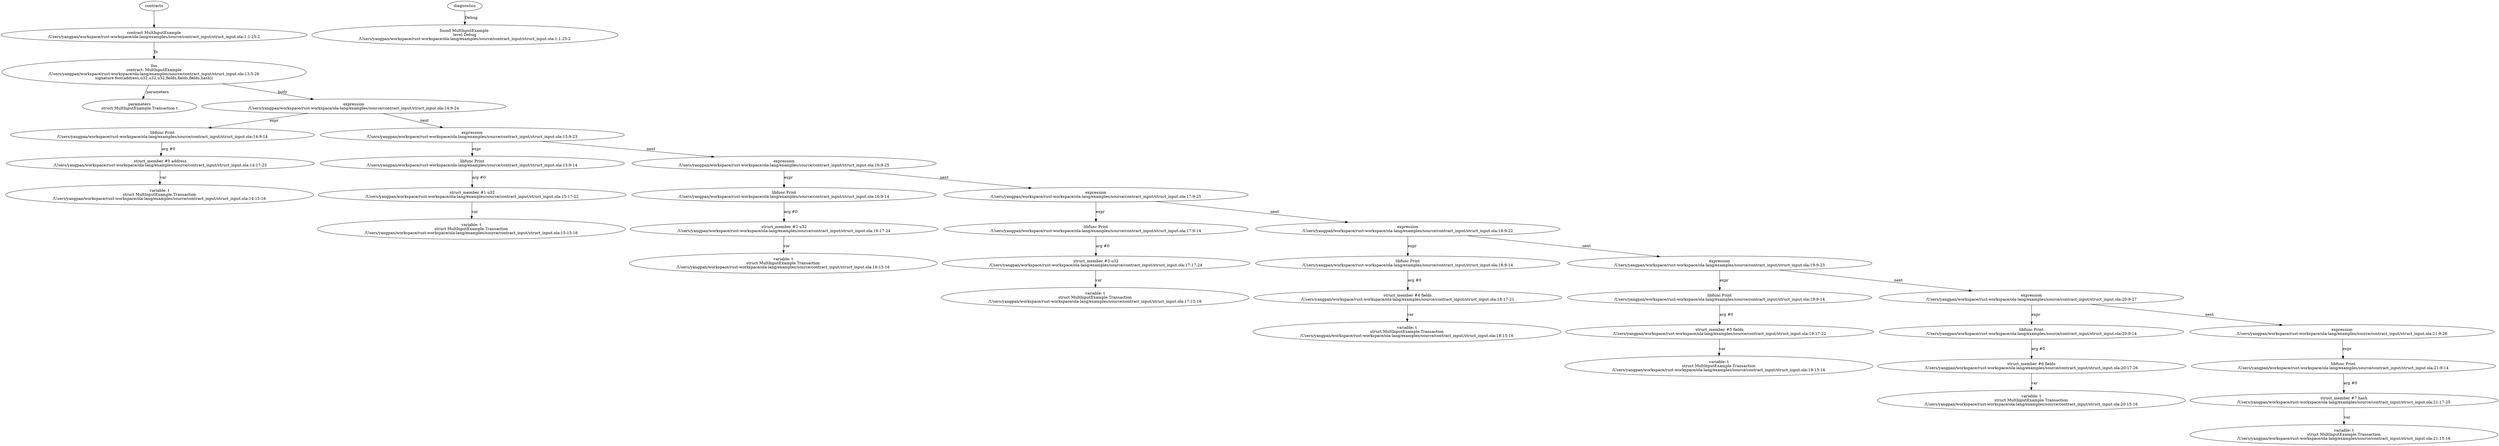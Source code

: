 strict digraph "/Users/yangpan/workspace/rust-workspace/ola-lang/examples/source/contract_input/struct_input.ola" {
	contract [label="contract MultInputExample\n/Users/yangpan/workspace/rust-workspace/ola-lang/examples/source/contract_input/struct_input.ola:1:1-25:2"]
	foo [label="foo\ncontract: MultInputExample\n/Users/yangpan/workspace/rust-workspace/ola-lang/examples/source/contract_input/struct_input.ola:13:5-26\nsignature foo((address,u32,u32,u32,fields,fields,fields,hash))"]
	parameters [label="parameters\nstruct MultInputExample.Transaction t"]
	expr [label="expression\n/Users/yangpan/workspace/rust-workspace/ola-lang/examples/source/contract_input/struct_input.ola:14:9-24"]
	libfunc [label="libfunc Print\n/Users/yangpan/workspace/rust-workspace/ola-lang/examples/source/contract_input/struct_input.ola:14:9-14"]
	structmember [label="struct_member #0 address\n/Users/yangpan/workspace/rust-workspace/ola-lang/examples/source/contract_input/struct_input.ola:14:17-23"]
	variable [label="variable: t\nstruct MultInputExample.Transaction\n/Users/yangpan/workspace/rust-workspace/ola-lang/examples/source/contract_input/struct_input.ola:14:15-16"]
	expr_8 [label="expression\n/Users/yangpan/workspace/rust-workspace/ola-lang/examples/source/contract_input/struct_input.ola:15:9-23"]
	libfunc_9 [label="libfunc Print\n/Users/yangpan/workspace/rust-workspace/ola-lang/examples/source/contract_input/struct_input.ola:15:9-14"]
	structmember_10 [label="struct_member #1 u32\n/Users/yangpan/workspace/rust-workspace/ola-lang/examples/source/contract_input/struct_input.ola:15:17-22"]
	variable_11 [label="variable: t\nstruct MultInputExample.Transaction\n/Users/yangpan/workspace/rust-workspace/ola-lang/examples/source/contract_input/struct_input.ola:15:15-16"]
	expr_12 [label="expression\n/Users/yangpan/workspace/rust-workspace/ola-lang/examples/source/contract_input/struct_input.ola:16:9-25"]
	libfunc_13 [label="libfunc Print\n/Users/yangpan/workspace/rust-workspace/ola-lang/examples/source/contract_input/struct_input.ola:16:9-14"]
	structmember_14 [label="struct_member #2 u32\n/Users/yangpan/workspace/rust-workspace/ola-lang/examples/source/contract_input/struct_input.ola:16:17-24"]
	variable_15 [label="variable: t\nstruct MultInputExample.Transaction\n/Users/yangpan/workspace/rust-workspace/ola-lang/examples/source/contract_input/struct_input.ola:16:15-16"]
	expr_16 [label="expression\n/Users/yangpan/workspace/rust-workspace/ola-lang/examples/source/contract_input/struct_input.ola:17:9-25"]
	libfunc_17 [label="libfunc Print\n/Users/yangpan/workspace/rust-workspace/ola-lang/examples/source/contract_input/struct_input.ola:17:9-14"]
	structmember_18 [label="struct_member #3 u32\n/Users/yangpan/workspace/rust-workspace/ola-lang/examples/source/contract_input/struct_input.ola:17:17-24"]
	variable_19 [label="variable: t\nstruct MultInputExample.Transaction\n/Users/yangpan/workspace/rust-workspace/ola-lang/examples/source/contract_input/struct_input.ola:17:15-16"]
	expr_20 [label="expression\n/Users/yangpan/workspace/rust-workspace/ola-lang/examples/source/contract_input/struct_input.ola:18:9-22"]
	libfunc_21 [label="libfunc Print\n/Users/yangpan/workspace/rust-workspace/ola-lang/examples/source/contract_input/struct_input.ola:18:9-14"]
	structmember_22 [label="struct_member #4 fields\n/Users/yangpan/workspace/rust-workspace/ola-lang/examples/source/contract_input/struct_input.ola:18:17-21"]
	variable_23 [label="variable: t\nstruct MultInputExample.Transaction\n/Users/yangpan/workspace/rust-workspace/ola-lang/examples/source/contract_input/struct_input.ola:18:15-16"]
	expr_24 [label="expression\n/Users/yangpan/workspace/rust-workspace/ola-lang/examples/source/contract_input/struct_input.ola:19:9-23"]
	libfunc_25 [label="libfunc Print\n/Users/yangpan/workspace/rust-workspace/ola-lang/examples/source/contract_input/struct_input.ola:19:9-14"]
	structmember_26 [label="struct_member #5 fields\n/Users/yangpan/workspace/rust-workspace/ola-lang/examples/source/contract_input/struct_input.ola:19:17-22"]
	variable_27 [label="variable: t\nstruct MultInputExample.Transaction\n/Users/yangpan/workspace/rust-workspace/ola-lang/examples/source/contract_input/struct_input.ola:19:15-16"]
	expr_28 [label="expression\n/Users/yangpan/workspace/rust-workspace/ola-lang/examples/source/contract_input/struct_input.ola:20:9-27"]
	libfunc_29 [label="libfunc Print\n/Users/yangpan/workspace/rust-workspace/ola-lang/examples/source/contract_input/struct_input.ola:20:9-14"]
	structmember_30 [label="struct_member #6 fields\n/Users/yangpan/workspace/rust-workspace/ola-lang/examples/source/contract_input/struct_input.ola:20:17-26"]
	variable_31 [label="variable: t\nstruct MultInputExample.Transaction\n/Users/yangpan/workspace/rust-workspace/ola-lang/examples/source/contract_input/struct_input.ola:20:15-16"]
	expr_32 [label="expression\n/Users/yangpan/workspace/rust-workspace/ola-lang/examples/source/contract_input/struct_input.ola:21:9-26"]
	libfunc_33 [label="libfunc Print\n/Users/yangpan/workspace/rust-workspace/ola-lang/examples/source/contract_input/struct_input.ola:21:9-14"]
	structmember_34 [label="struct_member #7 hash\n/Users/yangpan/workspace/rust-workspace/ola-lang/examples/source/contract_input/struct_input.ola:21:17-25"]
	variable_35 [label="variable: t\nstruct MultInputExample.Transaction\n/Users/yangpan/workspace/rust-workspace/ola-lang/examples/source/contract_input/struct_input.ola:21:15-16"]
	diagnostic [label="found MultInputExample \nlevel Debug\n/Users/yangpan/workspace/rust-workspace/ola-lang/examples/source/contract_input/struct_input.ola:1:1-25:2"]
	contracts -> contract
	contract -> foo [label="fn"]
	foo -> parameters [label="parameters"]
	foo -> expr [label="body"]
	expr -> libfunc [label="expr"]
	libfunc -> structmember [label="arg #0"]
	structmember -> variable [label="var"]
	expr -> expr_8 [label="next"]
	expr_8 -> libfunc_9 [label="expr"]
	libfunc_9 -> structmember_10 [label="arg #0"]
	structmember_10 -> variable_11 [label="var"]
	expr_8 -> expr_12 [label="next"]
	expr_12 -> libfunc_13 [label="expr"]
	libfunc_13 -> structmember_14 [label="arg #0"]
	structmember_14 -> variable_15 [label="var"]
	expr_12 -> expr_16 [label="next"]
	expr_16 -> libfunc_17 [label="expr"]
	libfunc_17 -> structmember_18 [label="arg #0"]
	structmember_18 -> variable_19 [label="var"]
	expr_16 -> expr_20 [label="next"]
	expr_20 -> libfunc_21 [label="expr"]
	libfunc_21 -> structmember_22 [label="arg #0"]
	structmember_22 -> variable_23 [label="var"]
	expr_20 -> expr_24 [label="next"]
	expr_24 -> libfunc_25 [label="expr"]
	libfunc_25 -> structmember_26 [label="arg #0"]
	structmember_26 -> variable_27 [label="var"]
	expr_24 -> expr_28 [label="next"]
	expr_28 -> libfunc_29 [label="expr"]
	libfunc_29 -> structmember_30 [label="arg #0"]
	structmember_30 -> variable_31 [label="var"]
	expr_28 -> expr_32 [label="next"]
	expr_32 -> libfunc_33 [label="expr"]
	libfunc_33 -> structmember_34 [label="arg #0"]
	structmember_34 -> variable_35 [label="var"]
	diagnostics -> diagnostic [label="Debug"]
}
